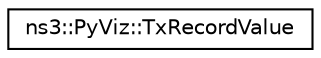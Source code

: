 digraph "Graphical Class Hierarchy"
{
 // LATEX_PDF_SIZE
  edge [fontname="Helvetica",fontsize="10",labelfontname="Helvetica",labelfontsize="10"];
  node [fontname="Helvetica",fontsize="10",shape=record];
  rankdir="LR";
  Node0 [label="ns3::PyViz::TxRecordValue",height=0.2,width=0.4,color="black", fillcolor="white", style="filled",URL="$structns3_1_1_py_viz_1_1_tx_record_value.html",tooltip="TxRecordValue structure."];
}
